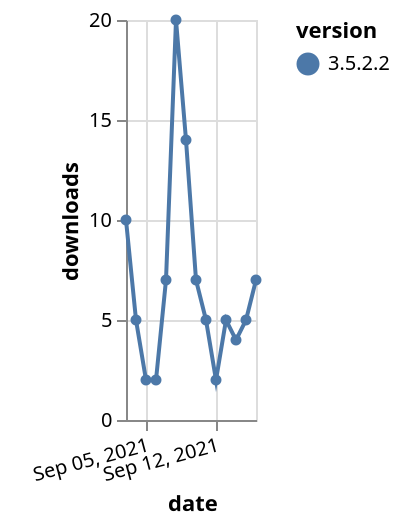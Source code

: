 {"$schema": "https://vega.github.io/schema/vega-lite/v5.json", "description": "A simple bar chart with embedded data.", "data": {"values": [{"date": "2021-09-03", "total": 51289, "delta": 10, "version": "3.5.2.2"}, {"date": "2021-09-04", "total": 51294, "delta": 5, "version": "3.5.2.2"}, {"date": "2021-09-05", "total": 51296, "delta": 2, "version": "3.5.2.2"}, {"date": "2021-09-06", "total": 51298, "delta": 2, "version": "3.5.2.2"}, {"date": "2021-09-07", "total": 51305, "delta": 7, "version": "3.5.2.2"}, {"date": "2021-09-08", "total": 51325, "delta": 20, "version": "3.5.2.2"}, {"date": "2021-09-09", "total": 51339, "delta": 14, "version": "3.5.2.2"}, {"date": "2021-09-10", "total": 51346, "delta": 7, "version": "3.5.2.2"}, {"date": "2021-09-11", "total": 51351, "delta": 5, "version": "3.5.2.2"}, {"date": "2021-09-12", "total": 51353, "delta": 2, "version": "3.5.2.2"}, {"date": "2021-09-13", "total": 51358, "delta": 5, "version": "3.5.2.2"}, {"date": "2021-09-14", "total": 51362, "delta": 4, "version": "3.5.2.2"}, {"date": "2021-09-15", "total": 51367, "delta": 5, "version": "3.5.2.2"}, {"date": "2021-09-16", "total": 51374, "delta": 7, "version": "3.5.2.2"}]}, "width": "container", "mark": {"type": "line", "point": {"filled": true}}, "encoding": {"x": {"field": "date", "type": "temporal", "timeUnit": "yearmonthdate", "title": "date", "axis": {"labelAngle": -15}}, "y": {"field": "delta", "type": "quantitative", "title": "downloads"}, "color": {"field": "version", "type": "nominal"}, "tooltip": {"field": "delta"}}}